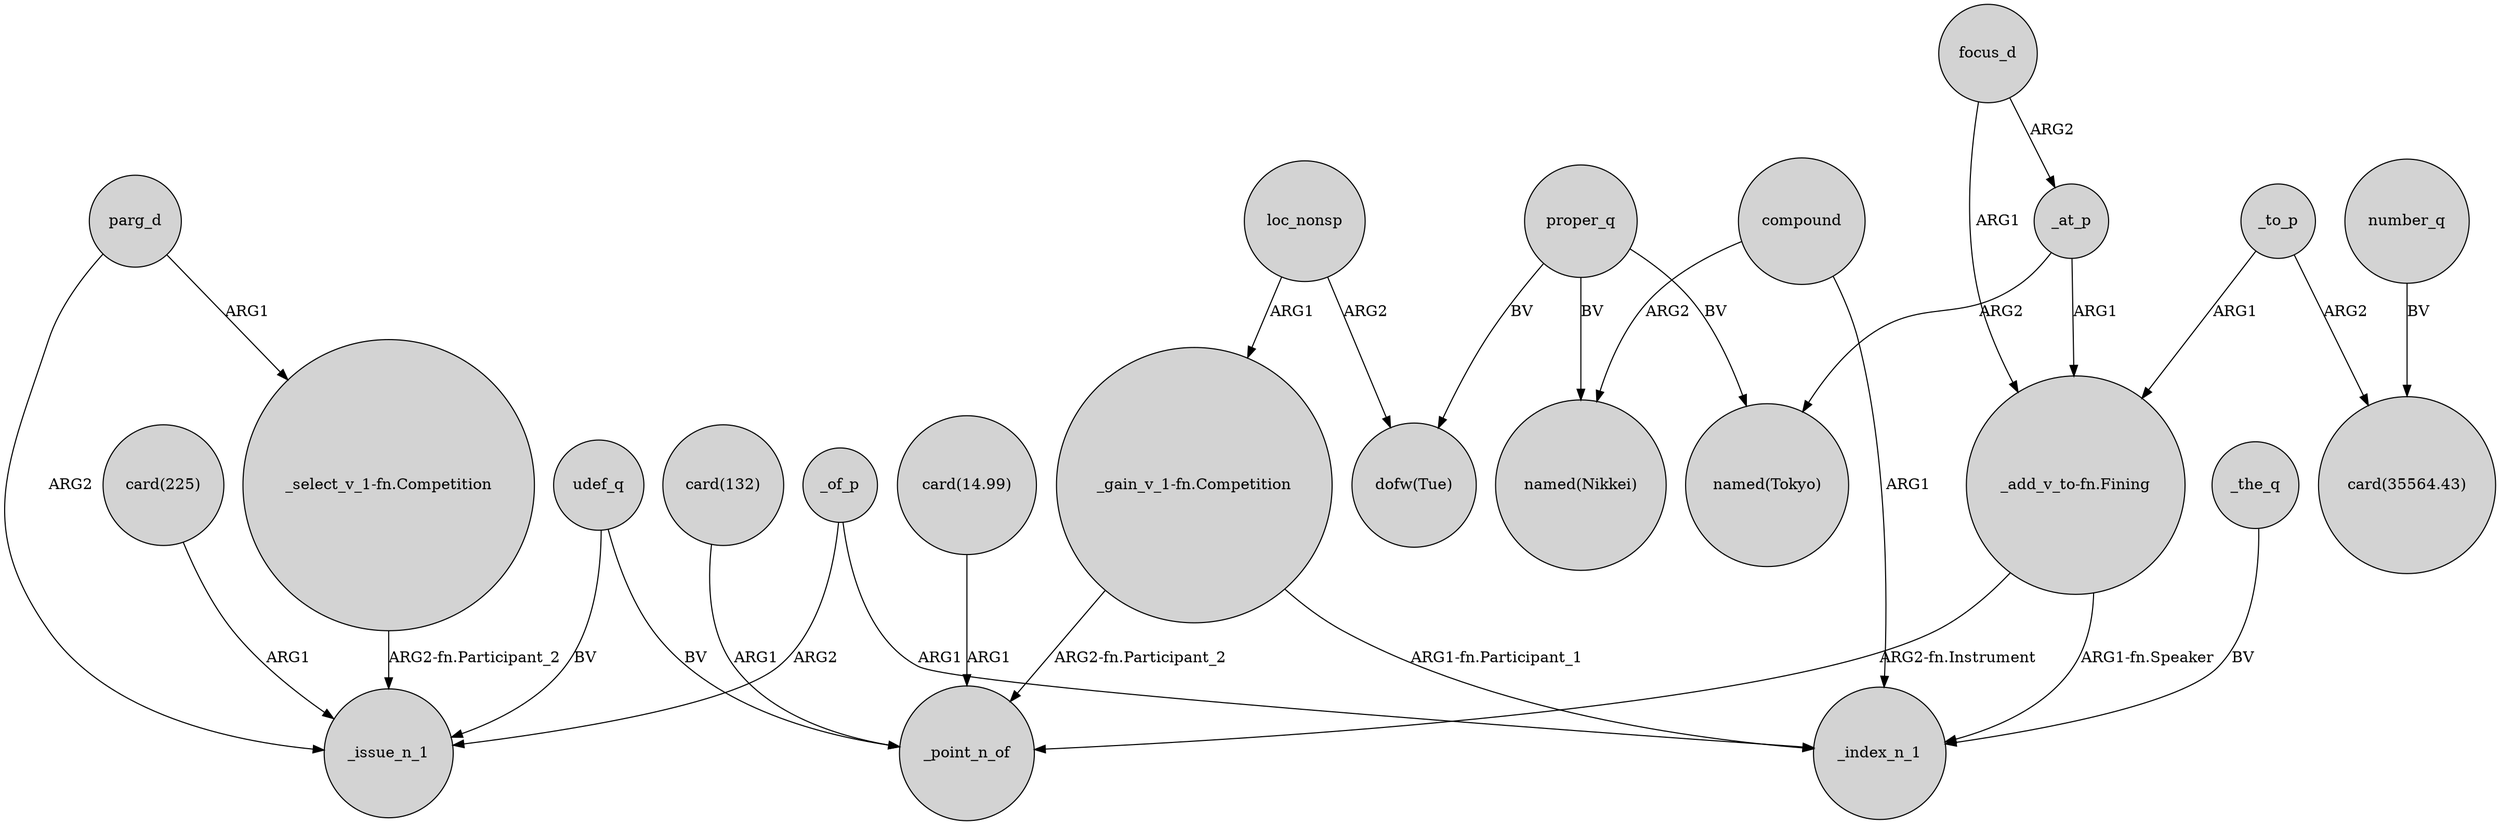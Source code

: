 digraph {
	node [shape=circle style=filled]
	_at_p -> "_add_v_to-fn.Fining" [label=ARG1]
	number_q -> "card(35564.43)" [label=BV]
	"_add_v_to-fn.Fining" -> _index_n_1 [label="ARG1-fn.Speaker"]
	parg_d -> "_select_v_1-fn.Competition" [label=ARG1]
	_of_p -> _issue_n_1 [label=ARG2]
	_the_q -> _index_n_1 [label=BV]
	"card(132)" -> _point_n_of [label=ARG1]
	focus_d -> _at_p [label=ARG2]
	"_add_v_to-fn.Fining" -> _point_n_of [label="ARG2-fn.Instrument"]
	_at_p -> "named(Tokyo)" [label=ARG2]
	"card(14.99)" -> _point_n_of [label=ARG1]
	focus_d -> "_add_v_to-fn.Fining" [label=ARG1]
	_to_p -> "card(35564.43)" [label=ARG2]
	proper_q -> "named(Nikkei)" [label=BV]
	_to_p -> "_add_v_to-fn.Fining" [label=ARG1]
	compound -> _index_n_1 [label=ARG1]
	"_select_v_1-fn.Competition" -> _issue_n_1 [label="ARG2-fn.Participant_2"]
	proper_q -> "dofw(Tue)" [label=BV]
	"card(225)" -> _issue_n_1 [label=ARG1]
	proper_q -> "named(Tokyo)" [label=BV]
	udef_q -> _issue_n_1 [label=BV]
	parg_d -> _issue_n_1 [label=ARG2]
	"_gain_v_1-fn.Competition" -> _point_n_of [label="ARG2-fn.Participant_2"]
	loc_nonsp -> "dofw(Tue)" [label=ARG2]
	udef_q -> _point_n_of [label=BV]
	compound -> "named(Nikkei)" [label=ARG2]
	_of_p -> _index_n_1 [label=ARG1]
	"_gain_v_1-fn.Competition" -> _index_n_1 [label="ARG1-fn.Participant_1"]
	loc_nonsp -> "_gain_v_1-fn.Competition" [label=ARG1]
}
